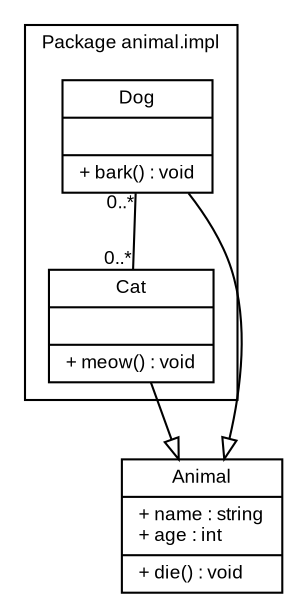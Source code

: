digraph G {
        fontname = "Arial"
        fontsize = 9

        node [
                fontname = "Arial"
                fontsize = 9
                shape = "record"
        ]
        edge [
                fontname = "Arial"
                fontsize = 9
        ]
        Animal [
                label = "{Animal|+ name : string\l+ age : int\l|+ die() : void\l}"
        ]

        subgraph clusterAnimalImpl {
                label = "Package animal.impl"

                Dog [
                        label = "{Dog||+ bark() : void\l}"
                ]
                Cat [
                        label = "{Cat||+ meow() : void\l}"
                ]
        }
        edge [
                arrowhead = "empty"
        ]

        Dog -> Animal
        Cat -> Animal

        edge [
                arrowhead = "none"
                headlabel = "0..*"
                taillabel = "0..*"
        ]

        Dog -> Cat
// source http://www.ffnn.nl/pages/articles/media/uml-diagrams-using-graphviz-dot.php
}
